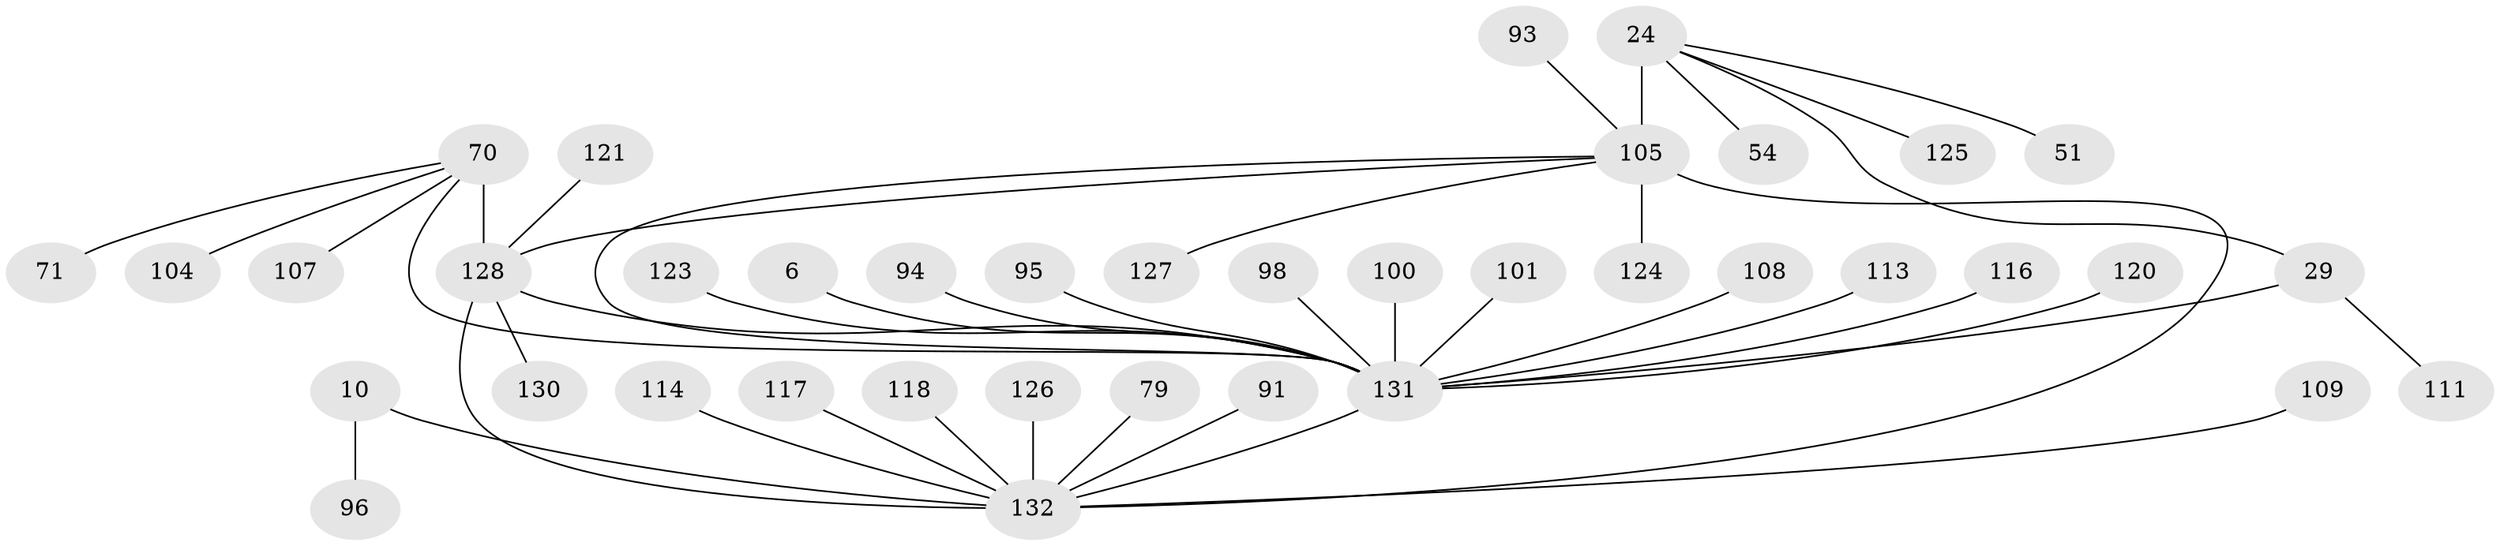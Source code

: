 // original degree distribution, {10: 0.030303030303030304, 9: 0.06060606060606061, 8: 0.030303030303030304, 5: 0.030303030303030304, 15: 0.007575757575757576, 6: 0.007575757575757576, 12: 0.007575757575757576, 7: 0.030303030303030304, 11: 0.015151515151515152, 13: 0.007575757575757576, 1: 0.5833333333333334, 2: 0.13636363636363635, 3: 0.05303030303030303}
// Generated by graph-tools (version 1.1) at 2025/57/03/04/25 21:57:38]
// undirected, 39 vertices, 43 edges
graph export_dot {
graph [start="1"]
  node [color=gray90,style=filled];
  6 [super="+5"];
  10 [super="+7"];
  24 [super="+19"];
  29 [super="+27"];
  51;
  54;
  70 [super="+16"];
  71;
  79;
  91;
  93;
  94;
  95;
  96 [super="+86"];
  98;
  100 [super="+32"];
  101;
  104;
  105 [super="+74+80+81+84+88+92"];
  107;
  108 [super="+83+103"];
  109;
  111;
  113;
  114;
  116;
  117;
  118;
  120;
  121;
  123;
  124;
  125;
  126 [super="+122"];
  127 [super="+106"];
  128 [super="+18+40+46+52+62+87+97+99+102+110"];
  130;
  131 [super="+4+44+45+3+35+82+129+85+89"];
  132 [super="+41+50+115+65+53+56+59+61+69+75"];
  6 -- 131 [weight=8];
  10 -- 96;
  10 -- 132 [weight=8];
  24 -- 51;
  24 -- 125;
  24 -- 54;
  24 -- 29;
  24 -- 105 [weight=8];
  29 -- 111;
  29 -- 131 [weight=8];
  70 -- 128 [weight=8];
  70 -- 131;
  70 -- 71;
  70 -- 104;
  70 -- 107;
  79 -- 132;
  91 -- 132;
  93 -- 105;
  94 -- 131;
  95 -- 131;
  98 -- 131;
  100 -- 131;
  101 -- 131;
  105 -- 128;
  105 -- 132 [weight=3];
  105 -- 124;
  105 -- 127;
  105 -- 131 [weight=2];
  108 -- 131;
  109 -- 132;
  113 -- 131;
  114 -- 132;
  116 -- 131;
  117 -- 132;
  118 -- 132;
  120 -- 131;
  121 -- 128;
  123 -- 131;
  126 -- 132;
  128 -- 130;
  128 -- 131 [weight=2];
  128 -- 132;
  131 -- 132 [weight=6];
}
